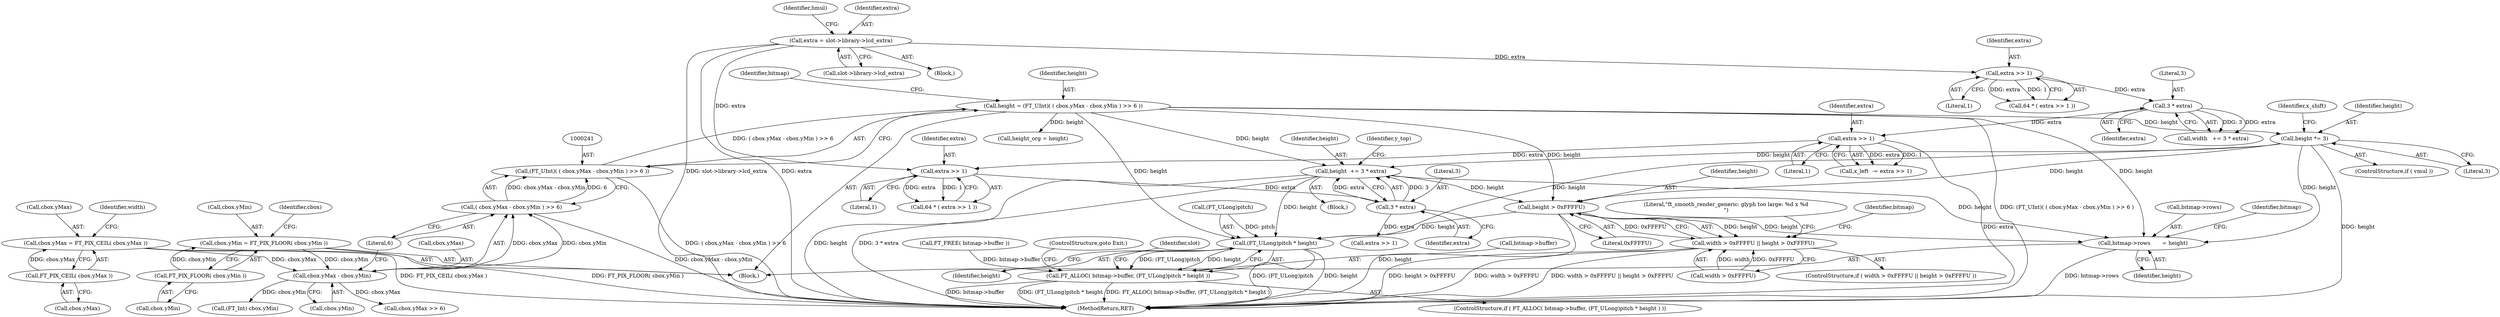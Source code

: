 digraph "1_savannah_6305b869d86ff415a33576df6d43729673c66eee_0@del" {
"1000408" [label="(Call,height > 0xFFFFU)"];
"1000308" [label="(Call,height *= 3)"];
"1000238" [label="(Call,height = (FT_UInt)( ( cbox.yMax - cbox.yMin ) >> 6 ))"];
"1000240" [label="(Call,(FT_UInt)( ( cbox.yMax - cbox.yMin ) >> 6 ))"];
"1000242" [label="(Call,( cbox.yMax - cbox.yMin ) >> 6)"];
"1000243" [label="(Call,cbox.yMax - cbox.yMin)"];
"1000217" [label="(Call,cbox.yMax = FT_PIX_CEIL( cbox.yMax ))"];
"1000221" [label="(Call,FT_PIX_CEIL( cbox.yMax ))"];
"1000201" [label="(Call,cbox.yMin = FT_PIX_FLOOR( cbox.yMin ))"];
"1000205" [label="(Call,FT_PIX_FLOOR( cbox.yMin ))"];
"1000393" [label="(Call,height  += 3 * extra)"];
"1000395" [label="(Call,3 * extra)"];
"1000390" [label="(Call,extra >> 1)"];
"1000351" [label="(Call,extra = slot->library->lcd_extra)"];
"1000380" [label="(Call,extra >> 1)"];
"1000370" [label="(Call,3 * extra)"];
"1000365" [label="(Call,extra >> 1)"];
"1000404" [label="(Call,width > 0xFFFFU || height > 0xFFFFU)"];
"1000435" [label="(Call,bitmap->rows       = height)"];
"1000456" [label="(Call,(FT_ULong)pitch * height)"];
"1000452" [label="(Call,FT_ALLOC( bitmap->buffer, (FT_ULong)pitch * height ))"];
"1000242" [label="(Call,( cbox.yMax - cbox.yMin ) >> 6)"];
"1000405" [label="(Call,width > 0xFFFFU)"];
"1000365" [label="(Call,extra >> 1)"];
"1000201" [label="(Call,cbox.yMin = FT_PIX_FLOOR( cbox.yMin ))"];
"1000308" [label="(Call,height *= 3)"];
"1000378" [label="(Call,x_left  -= extra >> 1)"];
"1000456" [label="(Call,(FT_ULong)pitch * height)"];
"1000452" [label="(Call,FT_ALLOC( bitmap->buffer, (FT_ULong)pitch * height ))"];
"1000250" [label="(Literal,6)"];
"1000218" [label="(Call,cbox.yMax)"];
"1000202" [label="(Call,cbox.yMin)"];
"1000392" [label="(Literal,1)"];
"1000351" [label="(Call,extra = slot->library->lcd_extra)"];
"1000408" [label="(Call,height > 0xFFFFU)"];
"1000435" [label="(Call,bitmap->rows       = height)"];
"1000385" [label="(Block,)"];
"1000123" [label="(Block,)"];
"1000252" [label="(Identifier,bitmap)"];
"1000205" [label="(Call,FT_PIX_FLOOR( cbox.yMin ))"];
"1000436" [label="(Call,bitmap->rows)"];
"1000366" [label="(Identifier,extra)"];
"1000457" [label="(Call,(FT_ULong)pitch)"];
"1000312" [label="(Identifier,x_shift)"];
"1000380" [label="(Call,extra >> 1)"];
"1000397" [label="(Identifier,extra)"];
"1000396" [label="(Literal,3)"];
"1000390" [label="(Call,extra >> 1)"];
"1000359" [label="(Identifier,hmul)"];
"1000403" [label="(ControlStructure,if ( width > 0xFFFFU || height > 0xFFFFU ))"];
"1000370" [label="(Call,3 * extra)"];
"1000309" [label="(Identifier,height)"];
"1000226" [label="(Identifier,width)"];
"1000306" [label="(ControlStructure,if ( vmul ))"];
"1000381" [label="(Identifier,extra)"];
"1000240" [label="(Call,(FT_UInt)( ( cbox.yMax - cbox.yMin ) >> 6 ))"];
"1000239" [label="(Identifier,height)"];
"1000400" [label="(Call,extra >> 1)"];
"1000382" [label="(Literal,1)"];
"1000442" [label="(Identifier,bitmap)"];
"1000465" [label="(Identifier,slot)"];
"1000372" [label="(Identifier,extra)"];
"1000368" [label="(Call,width   += 3 * extra)"];
"1000217" [label="(Call,cbox.yMax = FT_PIX_CEIL( cbox.yMax ))"];
"1000352" [label="(Identifier,extra)"];
"1000410" [label="(Literal,0xFFFFU)"];
"1000320" [label="(Call,(FT_Int) cbox.yMin)"];
"1000367" [label="(Literal,1)"];
"1000243" [label="(Call,cbox.yMax - cbox.yMin)"];
"1000371" [label="(Literal,3)"];
"1000453" [label="(Call,bitmap->buffer)"];
"1000310" [label="(Literal,3)"];
"1000460" [label="(Identifier,height)"];
"1000244" [label="(Call,cbox.yMax)"];
"1000653" [label="(MethodReturn,RET)"];
"1000404" [label="(Call,width > 0xFFFFU || height > 0xFFFFU)"];
"1000414" [label="(Literal,\"ft_smooth_render_generic: glyph too large: %d x %d\n\")"];
"1000247" [label="(Call,cbox.yMin)"];
"1000363" [label="(Call,64 * ( extra >> 1 ))"];
"1000221" [label="(Call,FT_PIX_CEIL( cbox.yMax ))"];
"1000206" [label="(Call,cbox.yMin)"];
"1000222" [label="(Call,cbox.yMax)"];
"1000399" [label="(Identifier,y_top)"];
"1000391" [label="(Identifier,extra)"];
"1000388" [label="(Call,64 * ( extra >> 1 ))"];
"1000338" [label="(Call,cbox.yMax >> 6)"];
"1000451" [label="(ControlStructure,if ( FT_ALLOC( bitmap->buffer, (FT_ULong)pitch * height ) ))"];
"1000279" [label="(Call,FT_FREE( bitmap->buffer ))"];
"1000422" [label="(Identifier,bitmap)"];
"1000267" [label="(Call,height_org = height)"];
"1000393" [label="(Call,height  += 3 * extra)"];
"1000394" [label="(Identifier,height)"];
"1000353" [label="(Call,slot->library->lcd_extra)"];
"1000409" [label="(Identifier,height)"];
"1000439" [label="(Identifier,height)"];
"1000349" [label="(Block,)"];
"1000211" [label="(Identifier,cbox)"];
"1000461" [label="(ControlStructure,goto Exit;)"];
"1000395" [label="(Call,3 * extra)"];
"1000238" [label="(Call,height = (FT_UInt)( ( cbox.yMax - cbox.yMin ) >> 6 ))"];
"1000408" -> "1000404"  [label="AST: "];
"1000408" -> "1000410"  [label="CFG: "];
"1000409" -> "1000408"  [label="AST: "];
"1000410" -> "1000408"  [label="AST: "];
"1000404" -> "1000408"  [label="CFG: "];
"1000408" -> "1000653"  [label="DDG: height"];
"1000408" -> "1000404"  [label="DDG: height"];
"1000408" -> "1000404"  [label="DDG: 0xFFFFU"];
"1000308" -> "1000408"  [label="DDG: height"];
"1000393" -> "1000408"  [label="DDG: height"];
"1000238" -> "1000408"  [label="DDG: height"];
"1000408" -> "1000435"  [label="DDG: height"];
"1000408" -> "1000456"  [label="DDG: height"];
"1000308" -> "1000306"  [label="AST: "];
"1000308" -> "1000310"  [label="CFG: "];
"1000309" -> "1000308"  [label="AST: "];
"1000310" -> "1000308"  [label="AST: "];
"1000312" -> "1000308"  [label="CFG: "];
"1000308" -> "1000653"  [label="DDG: height"];
"1000238" -> "1000308"  [label="DDG: height"];
"1000308" -> "1000393"  [label="DDG: height"];
"1000308" -> "1000435"  [label="DDG: height"];
"1000308" -> "1000456"  [label="DDG: height"];
"1000238" -> "1000123"  [label="AST: "];
"1000238" -> "1000240"  [label="CFG: "];
"1000239" -> "1000238"  [label="AST: "];
"1000240" -> "1000238"  [label="AST: "];
"1000252" -> "1000238"  [label="CFG: "];
"1000238" -> "1000653"  [label="DDG: (FT_UInt)( ( cbox.yMax - cbox.yMin ) >> 6 )"];
"1000240" -> "1000238"  [label="DDG: ( cbox.yMax - cbox.yMin ) >> 6"];
"1000238" -> "1000267"  [label="DDG: height"];
"1000238" -> "1000393"  [label="DDG: height"];
"1000238" -> "1000435"  [label="DDG: height"];
"1000238" -> "1000456"  [label="DDG: height"];
"1000240" -> "1000242"  [label="CFG: "];
"1000241" -> "1000240"  [label="AST: "];
"1000242" -> "1000240"  [label="AST: "];
"1000240" -> "1000653"  [label="DDG: ( cbox.yMax - cbox.yMin ) >> 6"];
"1000242" -> "1000240"  [label="DDG: cbox.yMax - cbox.yMin"];
"1000242" -> "1000240"  [label="DDG: 6"];
"1000242" -> "1000250"  [label="CFG: "];
"1000243" -> "1000242"  [label="AST: "];
"1000250" -> "1000242"  [label="AST: "];
"1000242" -> "1000653"  [label="DDG: cbox.yMax - cbox.yMin"];
"1000243" -> "1000242"  [label="DDG: cbox.yMax"];
"1000243" -> "1000242"  [label="DDG: cbox.yMin"];
"1000243" -> "1000247"  [label="CFG: "];
"1000244" -> "1000243"  [label="AST: "];
"1000247" -> "1000243"  [label="AST: "];
"1000250" -> "1000243"  [label="CFG: "];
"1000217" -> "1000243"  [label="DDG: cbox.yMax"];
"1000201" -> "1000243"  [label="DDG: cbox.yMin"];
"1000243" -> "1000320"  [label="DDG: cbox.yMin"];
"1000243" -> "1000338"  [label="DDG: cbox.yMax"];
"1000217" -> "1000123"  [label="AST: "];
"1000217" -> "1000221"  [label="CFG: "];
"1000218" -> "1000217"  [label="AST: "];
"1000221" -> "1000217"  [label="AST: "];
"1000226" -> "1000217"  [label="CFG: "];
"1000217" -> "1000653"  [label="DDG: FT_PIX_CEIL( cbox.yMax )"];
"1000221" -> "1000217"  [label="DDG: cbox.yMax"];
"1000221" -> "1000222"  [label="CFG: "];
"1000222" -> "1000221"  [label="AST: "];
"1000201" -> "1000123"  [label="AST: "];
"1000201" -> "1000205"  [label="CFG: "];
"1000202" -> "1000201"  [label="AST: "];
"1000205" -> "1000201"  [label="AST: "];
"1000211" -> "1000201"  [label="CFG: "];
"1000201" -> "1000653"  [label="DDG: FT_PIX_FLOOR( cbox.yMin )"];
"1000205" -> "1000201"  [label="DDG: cbox.yMin"];
"1000205" -> "1000206"  [label="CFG: "];
"1000206" -> "1000205"  [label="AST: "];
"1000393" -> "1000385"  [label="AST: "];
"1000393" -> "1000395"  [label="CFG: "];
"1000394" -> "1000393"  [label="AST: "];
"1000395" -> "1000393"  [label="AST: "];
"1000399" -> "1000393"  [label="CFG: "];
"1000393" -> "1000653"  [label="DDG: height"];
"1000393" -> "1000653"  [label="DDG: 3 * extra"];
"1000395" -> "1000393"  [label="DDG: 3"];
"1000395" -> "1000393"  [label="DDG: extra"];
"1000393" -> "1000435"  [label="DDG: height"];
"1000393" -> "1000456"  [label="DDG: height"];
"1000395" -> "1000397"  [label="CFG: "];
"1000396" -> "1000395"  [label="AST: "];
"1000397" -> "1000395"  [label="AST: "];
"1000390" -> "1000395"  [label="DDG: extra"];
"1000395" -> "1000400"  [label="DDG: extra"];
"1000390" -> "1000388"  [label="AST: "];
"1000390" -> "1000392"  [label="CFG: "];
"1000391" -> "1000390"  [label="AST: "];
"1000392" -> "1000390"  [label="AST: "];
"1000388" -> "1000390"  [label="CFG: "];
"1000390" -> "1000388"  [label="DDG: extra"];
"1000390" -> "1000388"  [label="DDG: 1"];
"1000351" -> "1000390"  [label="DDG: extra"];
"1000380" -> "1000390"  [label="DDG: extra"];
"1000351" -> "1000349"  [label="AST: "];
"1000351" -> "1000353"  [label="CFG: "];
"1000352" -> "1000351"  [label="AST: "];
"1000353" -> "1000351"  [label="AST: "];
"1000359" -> "1000351"  [label="CFG: "];
"1000351" -> "1000653"  [label="DDG: slot->library->lcd_extra"];
"1000351" -> "1000653"  [label="DDG: extra"];
"1000351" -> "1000365"  [label="DDG: extra"];
"1000380" -> "1000378"  [label="AST: "];
"1000380" -> "1000382"  [label="CFG: "];
"1000381" -> "1000380"  [label="AST: "];
"1000382" -> "1000380"  [label="AST: "];
"1000378" -> "1000380"  [label="CFG: "];
"1000380" -> "1000653"  [label="DDG: extra"];
"1000380" -> "1000378"  [label="DDG: extra"];
"1000380" -> "1000378"  [label="DDG: 1"];
"1000370" -> "1000380"  [label="DDG: extra"];
"1000370" -> "1000368"  [label="AST: "];
"1000370" -> "1000372"  [label="CFG: "];
"1000371" -> "1000370"  [label="AST: "];
"1000372" -> "1000370"  [label="AST: "];
"1000368" -> "1000370"  [label="CFG: "];
"1000370" -> "1000368"  [label="DDG: 3"];
"1000370" -> "1000368"  [label="DDG: extra"];
"1000365" -> "1000370"  [label="DDG: extra"];
"1000365" -> "1000363"  [label="AST: "];
"1000365" -> "1000367"  [label="CFG: "];
"1000366" -> "1000365"  [label="AST: "];
"1000367" -> "1000365"  [label="AST: "];
"1000363" -> "1000365"  [label="CFG: "];
"1000365" -> "1000363"  [label="DDG: extra"];
"1000365" -> "1000363"  [label="DDG: 1"];
"1000404" -> "1000403"  [label="AST: "];
"1000404" -> "1000405"  [label="CFG: "];
"1000405" -> "1000404"  [label="AST: "];
"1000414" -> "1000404"  [label="CFG: "];
"1000422" -> "1000404"  [label="CFG: "];
"1000404" -> "1000653"  [label="DDG: width > 0xFFFFU"];
"1000404" -> "1000653"  [label="DDG: width > 0xFFFFU || height > 0xFFFFU"];
"1000404" -> "1000653"  [label="DDG: height > 0xFFFFU"];
"1000405" -> "1000404"  [label="DDG: width"];
"1000405" -> "1000404"  [label="DDG: 0xFFFFU"];
"1000435" -> "1000123"  [label="AST: "];
"1000435" -> "1000439"  [label="CFG: "];
"1000436" -> "1000435"  [label="AST: "];
"1000439" -> "1000435"  [label="AST: "];
"1000442" -> "1000435"  [label="CFG: "];
"1000435" -> "1000653"  [label="DDG: bitmap->rows"];
"1000456" -> "1000452"  [label="AST: "];
"1000456" -> "1000460"  [label="CFG: "];
"1000457" -> "1000456"  [label="AST: "];
"1000460" -> "1000456"  [label="AST: "];
"1000452" -> "1000456"  [label="CFG: "];
"1000456" -> "1000653"  [label="DDG: height"];
"1000456" -> "1000653"  [label="DDG: (FT_ULong)pitch"];
"1000456" -> "1000452"  [label="DDG: (FT_ULong)pitch"];
"1000456" -> "1000452"  [label="DDG: height"];
"1000457" -> "1000456"  [label="DDG: pitch"];
"1000452" -> "1000451"  [label="AST: "];
"1000453" -> "1000452"  [label="AST: "];
"1000461" -> "1000452"  [label="CFG: "];
"1000465" -> "1000452"  [label="CFG: "];
"1000452" -> "1000653"  [label="DDG: FT_ALLOC( bitmap->buffer, (FT_ULong)pitch * height )"];
"1000452" -> "1000653"  [label="DDG: bitmap->buffer"];
"1000452" -> "1000653"  [label="DDG: (FT_ULong)pitch * height"];
"1000279" -> "1000452"  [label="DDG: bitmap->buffer"];
}
